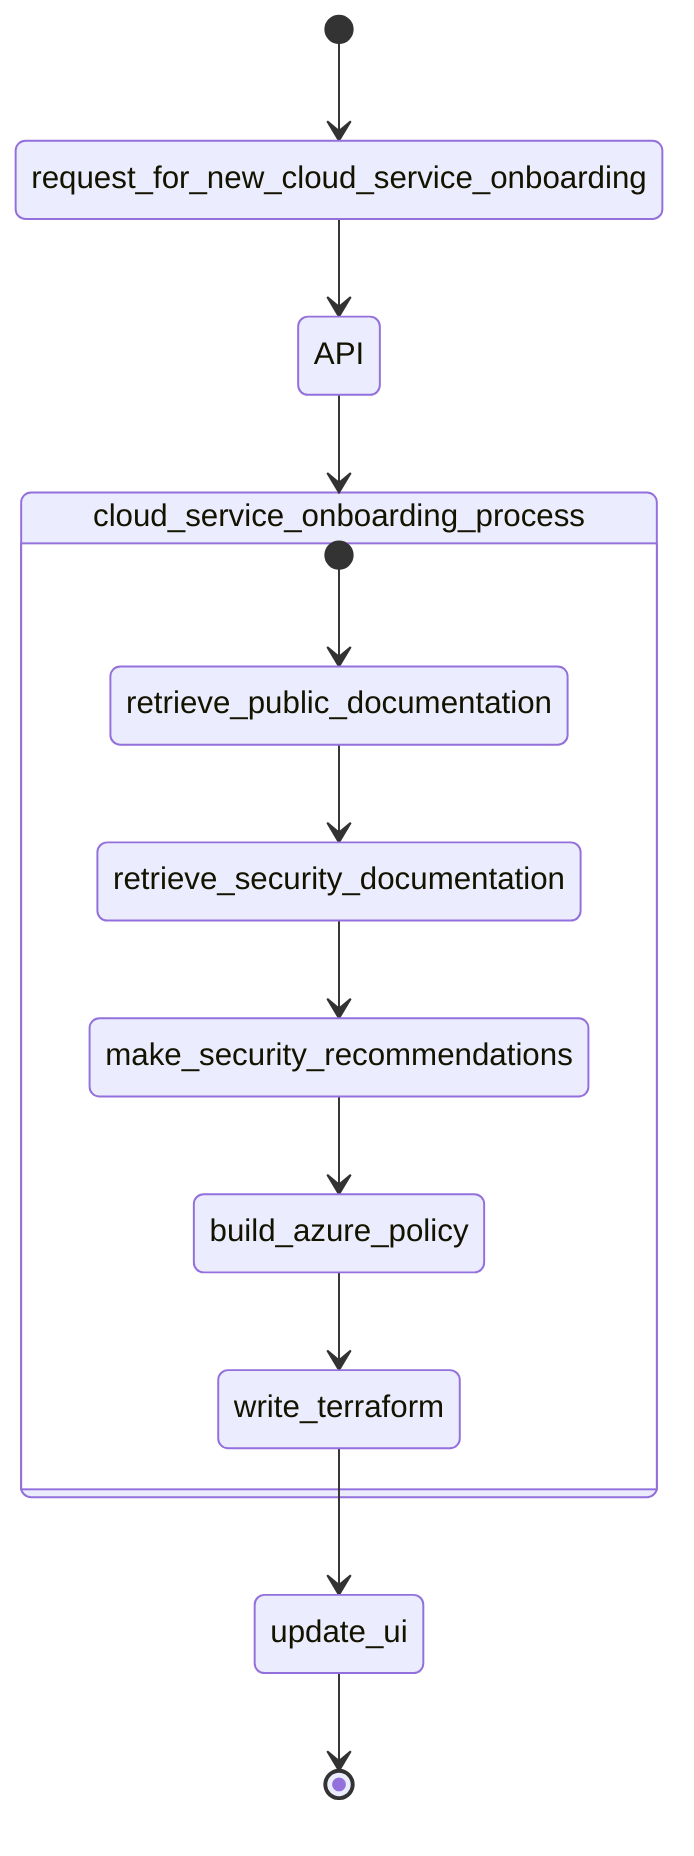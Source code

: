 stateDiagram-v2
    [*] -->  request_for_new_cloud_service_onboarding
    request_for_new_cloud_service_onboarding --> API
    API --> cloud_service_onboarding_process
    state cloud_service_onboarding_process {
        [*] --> retrieve_public_documentation

        retrieve_public_documentation --> retrieve_security_documentation
        retrieve_security_documentation --> make_security_recommendations
        make_security_recommendations --> build_azure_policy
        build_azure_policy --> write_terraform
    }
    write_terraform --> update_ui
    update_ui --> [*]